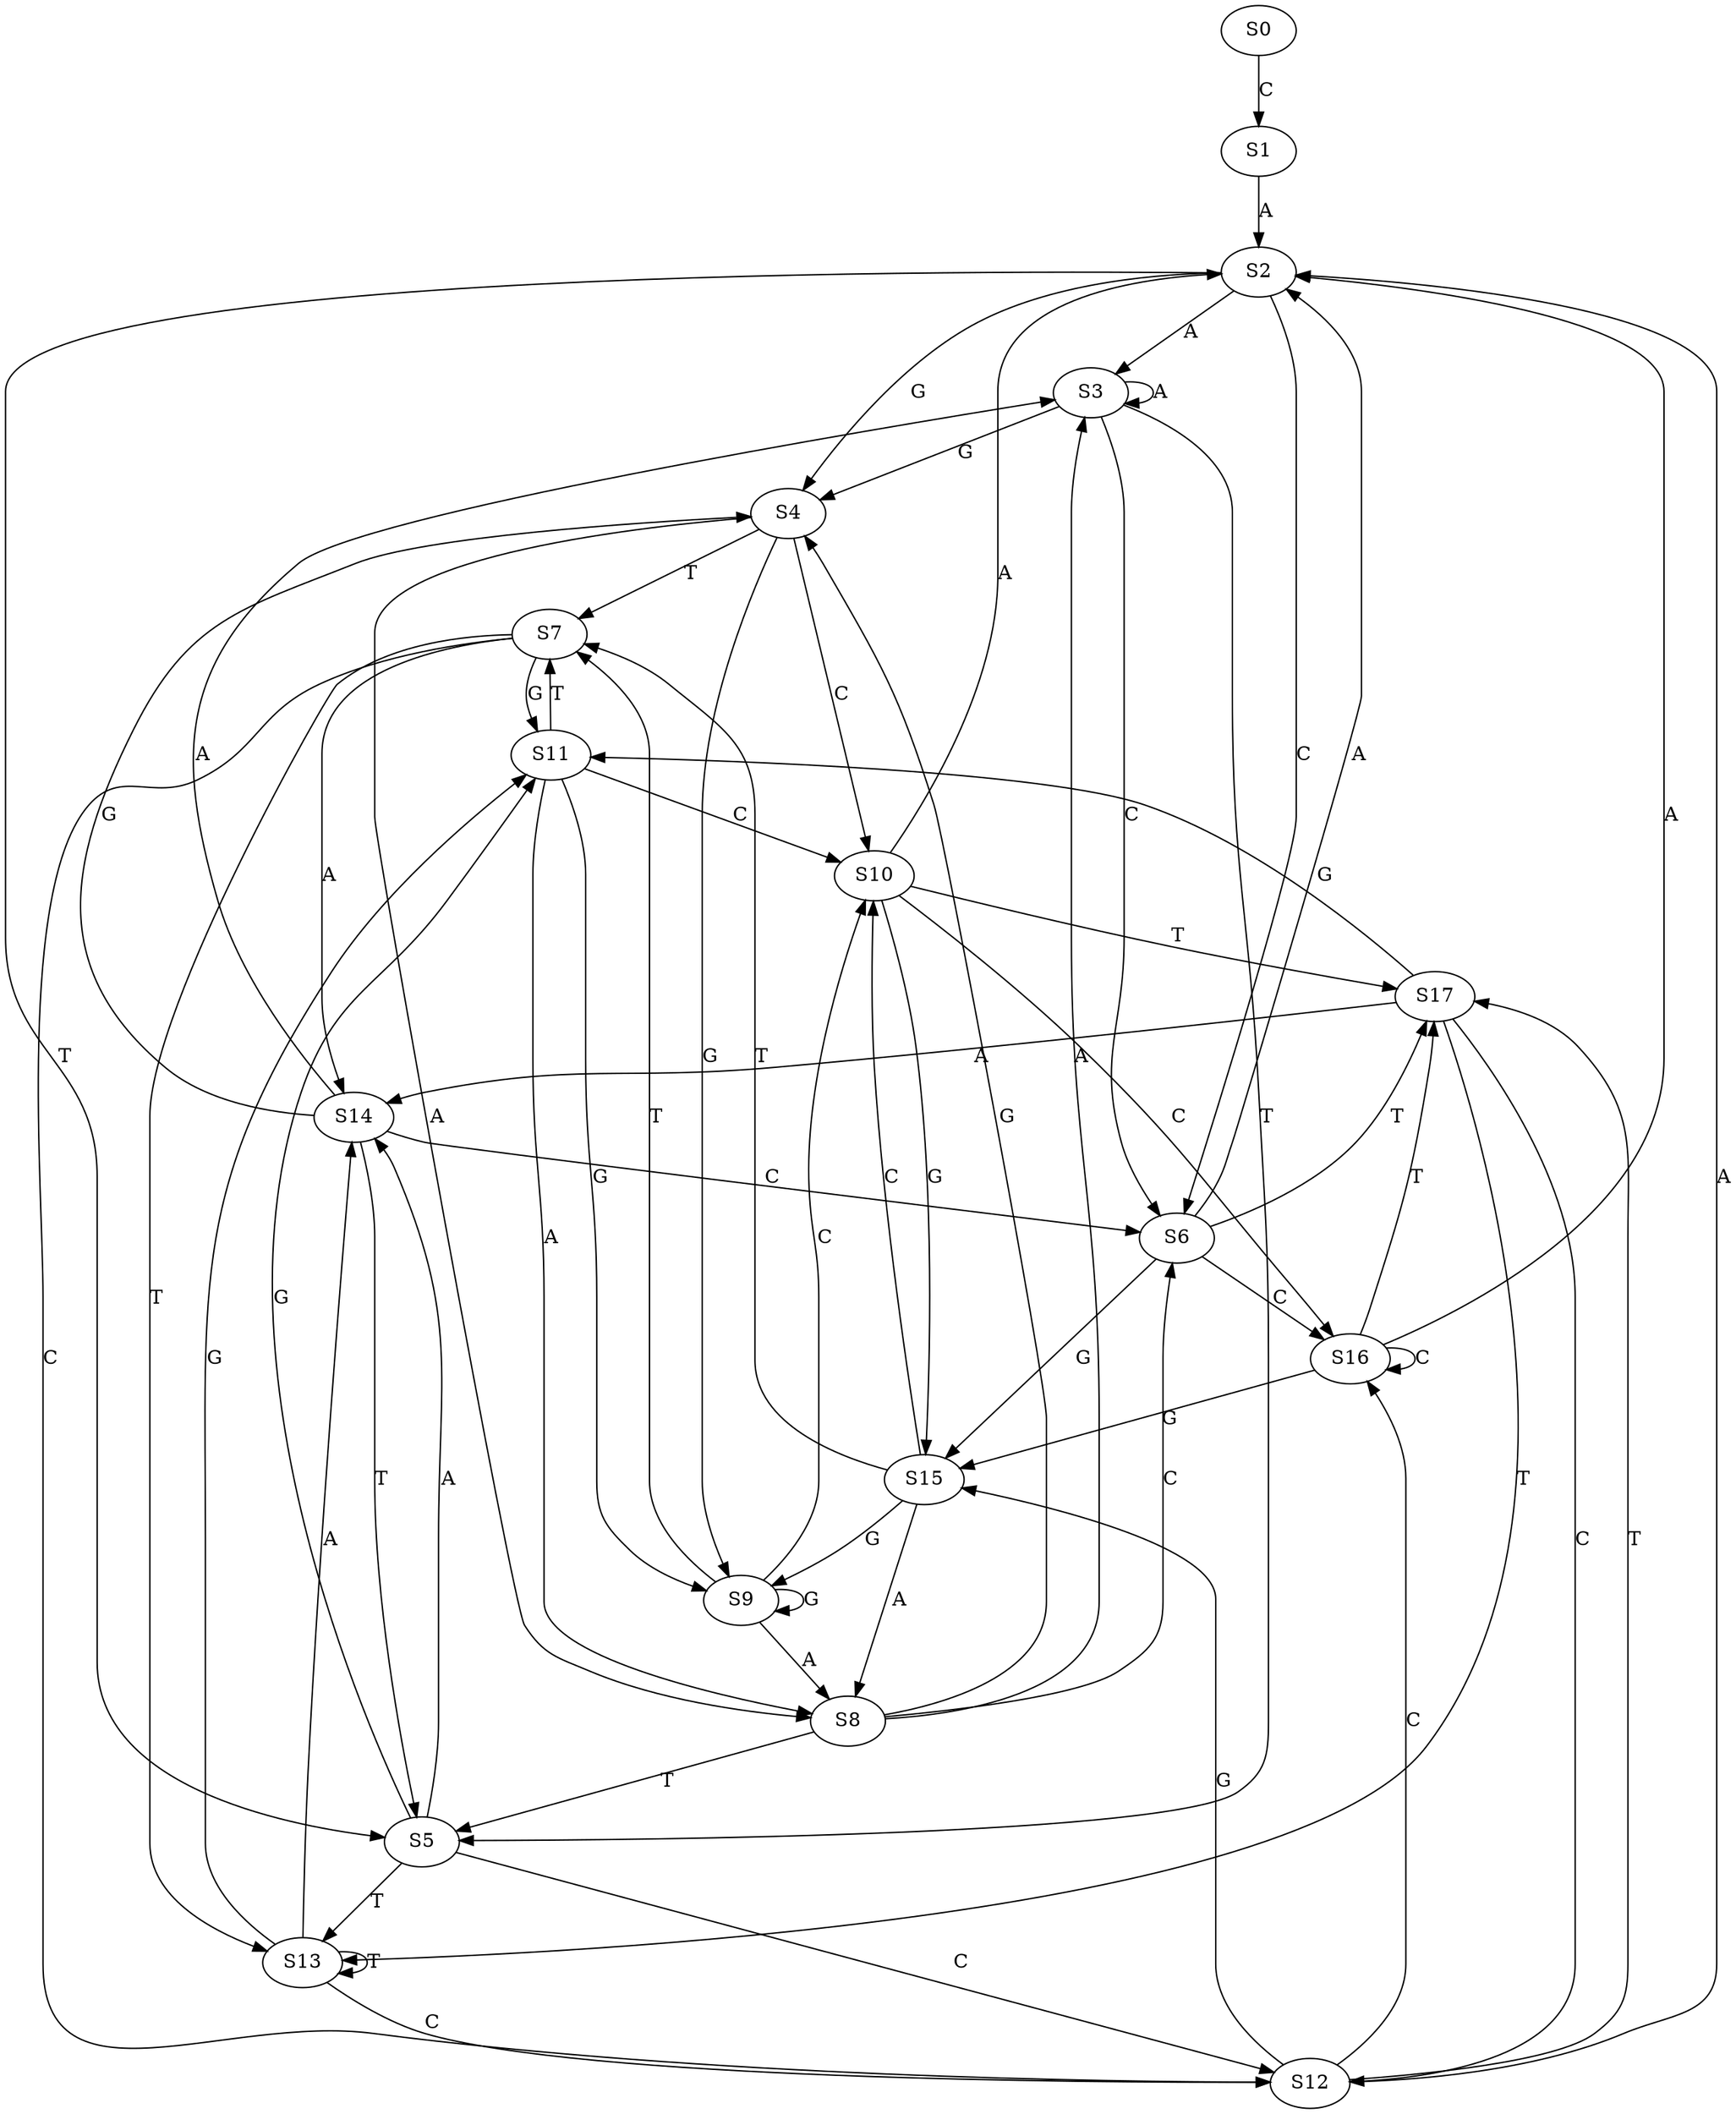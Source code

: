 strict digraph  {
	S0 -> S1 [ label = C ];
	S1 -> S2 [ label = A ];
	S2 -> S3 [ label = A ];
	S2 -> S4 [ label = G ];
	S2 -> S5 [ label = T ];
	S2 -> S6 [ label = C ];
	S3 -> S4 [ label = G ];
	S3 -> S3 [ label = A ];
	S3 -> S6 [ label = C ];
	S3 -> S5 [ label = T ];
	S4 -> S7 [ label = T ];
	S4 -> S8 [ label = A ];
	S4 -> S9 [ label = G ];
	S4 -> S10 [ label = C ];
	S5 -> S11 [ label = G ];
	S5 -> S12 [ label = C ];
	S5 -> S13 [ label = T ];
	S5 -> S14 [ label = A ];
	S6 -> S15 [ label = G ];
	S6 -> S2 [ label = A ];
	S6 -> S16 [ label = C ];
	S6 -> S17 [ label = T ];
	S7 -> S13 [ label = T ];
	S7 -> S14 [ label = A ];
	S7 -> S11 [ label = G ];
	S7 -> S12 [ label = C ];
	S8 -> S4 [ label = G ];
	S8 -> S3 [ label = A ];
	S8 -> S6 [ label = C ];
	S8 -> S5 [ label = T ];
	S9 -> S7 [ label = T ];
	S9 -> S8 [ label = A ];
	S9 -> S9 [ label = G ];
	S9 -> S10 [ label = C ];
	S10 -> S16 [ label = C ];
	S10 -> S17 [ label = T ];
	S10 -> S2 [ label = A ];
	S10 -> S15 [ label = G ];
	S11 -> S7 [ label = T ];
	S11 -> S10 [ label = C ];
	S11 -> S9 [ label = G ];
	S11 -> S8 [ label = A ];
	S12 -> S15 [ label = G ];
	S12 -> S2 [ label = A ];
	S12 -> S16 [ label = C ];
	S12 -> S17 [ label = T ];
	S13 -> S12 [ label = C ];
	S13 -> S11 [ label = G ];
	S13 -> S14 [ label = A ];
	S13 -> S13 [ label = T ];
	S14 -> S3 [ label = A ];
	S14 -> S6 [ label = C ];
	S14 -> S4 [ label = G ];
	S14 -> S5 [ label = T ];
	S15 -> S8 [ label = A ];
	S15 -> S10 [ label = C ];
	S15 -> S9 [ label = G ];
	S15 -> S7 [ label = T ];
	S16 -> S17 [ label = T ];
	S16 -> S2 [ label = A ];
	S16 -> S16 [ label = C ];
	S16 -> S15 [ label = G ];
	S17 -> S14 [ label = A ];
	S17 -> S13 [ label = T ];
	S17 -> S12 [ label = C ];
	S17 -> S11 [ label = G ];
}
